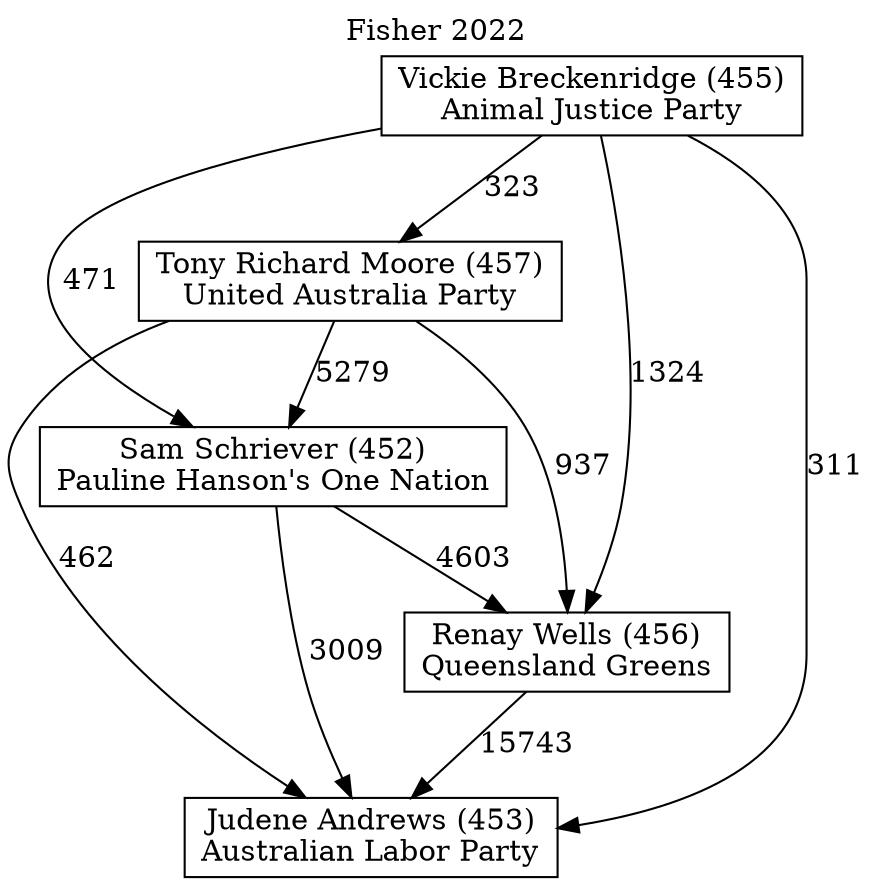 // House preference flow
digraph "Judene Andrews (453)_Fisher_2022" {
	graph [label="Fisher 2022" labelloc=t mclimit=10]
	node [shape=box]
	"Sam Schriever (452)" [label="Sam Schriever (452)
Pauline Hanson's One Nation"]
	"Renay Wells (456)" [label="Renay Wells (456)
Queensland Greens"]
	"Vickie Breckenridge (455)" [label="Vickie Breckenridge (455)
Animal Justice Party"]
	"Tony Richard Moore (457)" [label="Tony Richard Moore (457)
United Australia Party"]
	"Judene Andrews (453)" [label="Judene Andrews (453)
Australian Labor Party"]
	"Vickie Breckenridge (455)" -> "Tony Richard Moore (457)" [label=323]
	"Tony Richard Moore (457)" -> "Judene Andrews (453)" [label=462]
	"Tony Richard Moore (457)" -> "Sam Schriever (452)" [label=5279]
	"Tony Richard Moore (457)" -> "Renay Wells (456)" [label=937]
	"Sam Schriever (452)" -> "Judene Andrews (453)" [label=3009]
	"Renay Wells (456)" -> "Judene Andrews (453)" [label=15743]
	"Sam Schriever (452)" -> "Renay Wells (456)" [label=4603]
	"Vickie Breckenridge (455)" -> "Renay Wells (456)" [label=1324]
	"Vickie Breckenridge (455)" -> "Judene Andrews (453)" [label=311]
	"Vickie Breckenridge (455)" -> "Sam Schriever (452)" [label=471]
}
